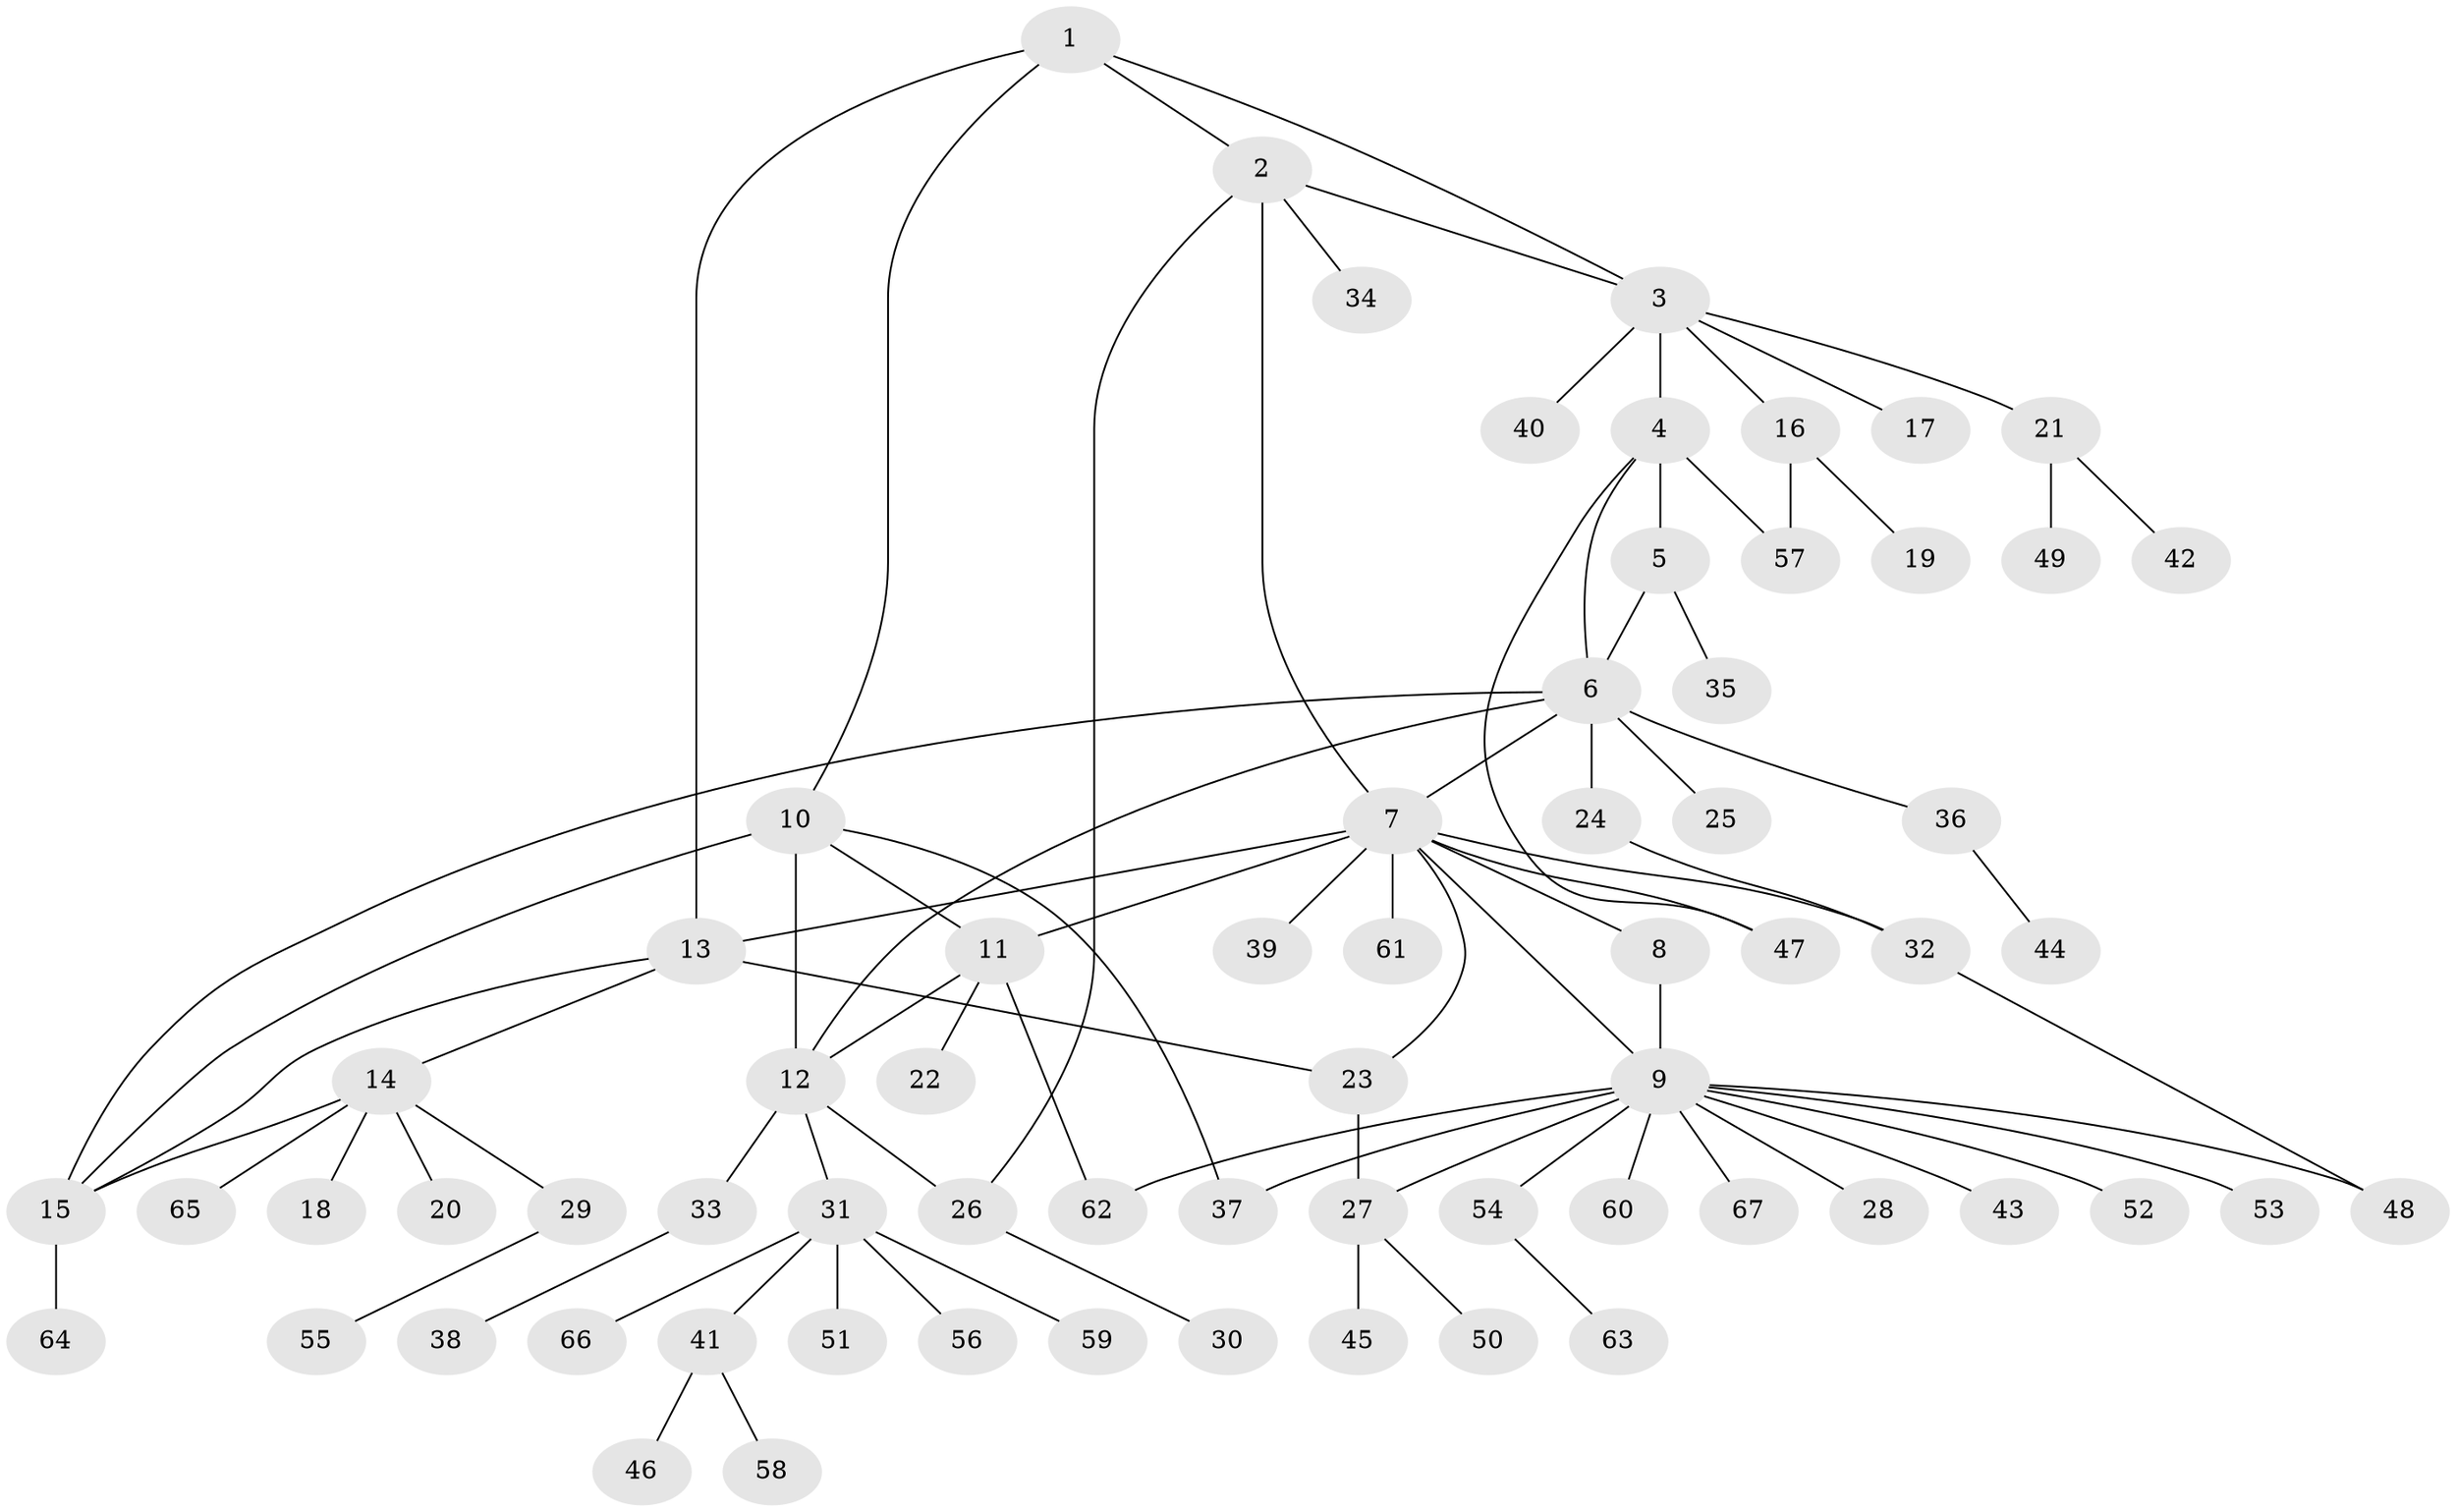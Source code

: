 // coarse degree distribution, {9: 0.05, 3: 0.1, 13: 0.05, 8: 0.05, 2: 0.25, 1: 0.5}
// Generated by graph-tools (version 1.1) at 2025/19/03/04/25 18:19:39]
// undirected, 67 vertices, 86 edges
graph export_dot {
graph [start="1"]
  node [color=gray90,style=filled];
  1;
  2;
  3;
  4;
  5;
  6;
  7;
  8;
  9;
  10;
  11;
  12;
  13;
  14;
  15;
  16;
  17;
  18;
  19;
  20;
  21;
  22;
  23;
  24;
  25;
  26;
  27;
  28;
  29;
  30;
  31;
  32;
  33;
  34;
  35;
  36;
  37;
  38;
  39;
  40;
  41;
  42;
  43;
  44;
  45;
  46;
  47;
  48;
  49;
  50;
  51;
  52;
  53;
  54;
  55;
  56;
  57;
  58;
  59;
  60;
  61;
  62;
  63;
  64;
  65;
  66;
  67;
  1 -- 2;
  1 -- 3;
  1 -- 10;
  1 -- 13;
  2 -- 3;
  2 -- 7;
  2 -- 26;
  2 -- 34;
  3 -- 4;
  3 -- 16;
  3 -- 17;
  3 -- 21;
  3 -- 40;
  4 -- 5;
  4 -- 6;
  4 -- 47;
  4 -- 57;
  5 -- 6;
  5 -- 35;
  6 -- 7;
  6 -- 12;
  6 -- 15;
  6 -- 24;
  6 -- 25;
  6 -- 36;
  7 -- 8;
  7 -- 9;
  7 -- 11;
  7 -- 13;
  7 -- 23;
  7 -- 32;
  7 -- 39;
  7 -- 47;
  7 -- 61;
  8 -- 9;
  9 -- 27;
  9 -- 28;
  9 -- 37;
  9 -- 43;
  9 -- 48;
  9 -- 52;
  9 -- 53;
  9 -- 54;
  9 -- 60;
  9 -- 62;
  9 -- 67;
  10 -- 11;
  10 -- 12;
  10 -- 15;
  10 -- 37;
  11 -- 12;
  11 -- 22;
  11 -- 62;
  12 -- 26;
  12 -- 31;
  12 -- 33;
  13 -- 14;
  13 -- 15;
  13 -- 23;
  14 -- 15;
  14 -- 18;
  14 -- 20;
  14 -- 29;
  14 -- 65;
  15 -- 64;
  16 -- 19;
  16 -- 57;
  21 -- 42;
  21 -- 49;
  23 -- 27;
  24 -- 32;
  26 -- 30;
  27 -- 45;
  27 -- 50;
  29 -- 55;
  31 -- 41;
  31 -- 51;
  31 -- 56;
  31 -- 59;
  31 -- 66;
  32 -- 48;
  33 -- 38;
  36 -- 44;
  41 -- 46;
  41 -- 58;
  54 -- 63;
}
